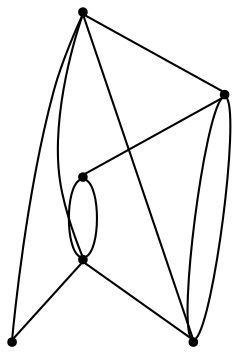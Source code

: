 graph {
  node [shape=point,comment="{\"directed\":false,\"doi\":\"10.1007/978-3-642-18469-7_2\",\"figure\":\"4\"}"]

  v0 [pos="884.7426139670848,779.4285111346206"]
  v1 [pos="877.9787236290151,663.3724271964032"]
  v2 [pos="850.8271434005461,824.3856636268156"]
  v3 [pos="797.54983869042,905.3652208459578"]
  v4 [pos="776.699298365688,552.3088622519365"]
  v5 [pos="776.7827183436109,923.7806867008629"]

  v0 -- v4 [id="-1",pos="884.7426139670848,779.4285111346206 885.6683784665493,778.0366238260958 886.5983425987696,776.6488697660087 888.024499704172,775.6862679990734 889.4506568095742,774.7277358921382 891.3772701517136,774.2026861636677 892.4156611659936,773.1983703817298 893.4581881822302,772.1981878482295 893.6124292398082,770.722936098137 893.2663413222477,769.4060831458669 892.920189773888,768.0850333567215 892.0737092503897,766.9265156138364 892.1279226914196,765.6596431734444 892.186272134406,764.3927707330524 893.1495788054756,763.021740432029 893.1871209770808,761.7173508135096 893.2287991506425,760.4129611949903 892.3405768227832,759.1752758474126 892.4782102417358,757.6458467485667 892.6116440279327,756.1164812381583 893.7667339281855,754.2995052249194 894.1921058217122,752.740889033259 894.6132780824831,751.1865332669115 894.3046687057284,749.894606982143 894.7633831381046,747.4775468841789 895.2179615685242,745.0605503746523 896.4398001772751,741.5224897119303 897.0528192980285,739.7513609621318 897.661638786026,737.9802322123331 897.661638786026,737.9802322123331 897.661638786026,737.9802322123331 847.903944479287,641.9065604059942 847.903944479287,641.9065604059942 847.903944479287,641.9065604059942 776.699298365688,552.3088622519365 776.699298365688,552.3088622519365 776.699298365688,552.3088622519365"]
  v5 -- v4 [id="-3",pos="776.7827183436109,923.7806867008629 897.7450587639487,737.8510205073251 897.7450587639487,737.8510205073251 897.7450587639487,737.8510205073251 776.699298365688,552.3088622519365 776.699298365688,552.3088622519365 776.699298365688,552.3088622519365"]
  v3 -- v2 [id="-4",pos="797.54983869042,905.3652208459578 817.2660963862802,898.7391784811671 817.2660963862802,898.7391784811671 817.2660963862802,898.7391784811671 817.074313157097,861.8458029257279 817.074313157097,861.8458029257279 817.074313157097,861.8458029257279 819.292800975767,860.1913589587491 819.292800975767,860.1913589587491 819.292800975767,860.1913589587491 821.5029531597246,858.5369149917703 825.9315931623522,855.223893809375 828.3460638429613,852.7818434554719 830.7563985216137,850.3356598531309 831.1608995129599,848.7603834908446 832.787239113057,847.4435305385745 834.4135787131542,846.1224807494291 837.2700925567145,845.0597907818625 838.6754423907356,843.9971008142958 840.0765925920009,842.9344744351666 840.0265787837268,841.8717844676 841.2025395861602,840.9466362903545 842.38263639055,840.021488113109 844.7846354344903,839.2338817261846 846.2608699789658,838.3753742314432 847.741240525398,837.5210635735771 848.2917105704091,836.5959153963315 848.2166262271987,835.3082495368758 848.1416055147877,834.0247169258578 847.4410304141551,832.378603044192 847.9164161159558,830.9575286428528 848.3918018177566,829.5364542415138 850.0431483219908,828.3362860720634 850.8271434005461,824.3856636268156"]
  v3 -- v5 [id="-5",pos="797.54983869042,905.3652208459578 776.7827183436109,923.7806867008629 776.7827183436109,923.7806867008629 776.7827183436109,923.7806867008629"]
  v4 -- v2 [id="-6",pos="776.699298365688,552.3088622519365 882.5908748569129,631.5507382394071 882.5908748569129,631.5507382394071 882.5908748569129,631.5507382394071 897.661638786026,737.9760353754579 897.661638786026,737.9760353754579 897.661638786026,737.9760353754579 881.99872663834,770.2811872227968 881.99872663834,770.2811872227968 881.99872663834,770.2811872227968 857.3700439725397,799.9109191505929 857.3700439725397,799.9109191505929 857.3700439725397,799.9109191505929 857.0781058652099,801.3653138931842 857.0781058652099,801.3653138931842 857.0781058652099,801.3653138931842 856.7820317559234,802.8197086357753 856.1940831701064,805.72436487252 855.5518575124602,807.708006180457 854.9054958528574,809.6916474883939 854.2049207522248,810.7543374559606 854.0798226007403,811.7836434938376 853.9547244492559,812.808816283277 854.4051032469196,813.8048019799019 853.8046193936344,815.0883345909199 853.1999359075934,816.3760640388132 851.5485894033592,817.9512768126621 850.8771572088201,819.5474101824497 850.2057886450804,821.1476132122375 850.5185340237915,822.7645400010889 850.8271434005461,824.3856636268156"]
  v0 -- v3 [id="-7",pos="884.7426139670848,779.4285111346206 857.3700439725397,799.9109191505929 857.3700439725397,799.9109191505929 857.3700439725397,799.9109191505929 857.561827201723,836.8042947060321 857.561827201723,836.8042947060321 857.561827201723,836.8042947060321 817.0784491590535,861.8458029257279 817.0784491590535,861.8458029257279 817.0784491590535,861.8458029257279 816.6822838024196,862.8459854592281 816.6822838024196,862.8459854592281 816.6822838024196,862.8459854592281 816.2903180785416,863.8503012411661 815.5021869980299,865.8547995566043 815.2644623317298,867.1049482379328 815.026801296229,868.3551605076988 815.3312110402278,868.8594168171054 815.1769063518506,869.4886879946448 815.026801296229,870.122092420622 814.4054465407634,870.8889053884826 814.0801658945841,871.388964861014 813.7507492464482,871.8890879219829 813.713207074843,872.1265907360603 813.9133895695379,872.4725118360819 814.1177080661893,872.8142360992284 814.5555515963848,873.2684483083194 814.3345618303088,874.0977687102464 814.1177080661893,874.9228922752982 813.2336217402865,876.1272572816238 813.0126319742104,877.3316222879492 812.7957782100909,878.5359872942748 813.2336217402865,879.7403523006004 812.8499916511207,881.0613385013082 812.4663615619551,882.3782550420159 811.2528585879165,883.807659528668 811.0902182648268,885.27451760501 810.9233783089813,886.7456361066648 811.8032650021283,888.2500113611342 812.0785318400336,889.5294107237144 812.3537350471395,890.8087464978572 812.0243183990037,891.8631063801108 812.0243183990037,893.0340874567468 812.0243183990037,894.1968020365072 812.3537350471395,895.4803346475252 811.9158915169439,896.1929702666324 811.4738483539926,896.9097391341774 810.2645450127098,897.0597442582492 809.601448452883,897.701542357977 808.9426151566115,898.3391436208295 808.8341882745517,899.4684742709004 807.895888507619,900.2602774947001 806.9617883734422,901.0520807184997 805.2020149871483,901.5021596791529 804.101074897126,902.2189285466978 803.000198437903,902.9315005773676 802.5581552749516,903.9108261033665 797.54983869042,905.3652208459578"]
  v4 -- v1 [id="-8",pos="776.699298365688,552.3088622519365 779.1971890242198,554.6675481642719 781.690943680795,557.0262340766075 784.5224506202184,559.2890922136244 787.3497579268859,561.5478171022036 790.5148811472009,563.7106506270267 792.9293518278099,566.5110854147024 795.3480221411747,569.311520202378 797.0243755495459,572.7454230044684 799.5348014755457,575.0374682342997 802.0452274015456,577.329513464131 805.3937982163314,578.4713710363901 808.55478543469,581.3343132581322 811.7157090222491,584.2014523167495 814.6931213845381,588.7813459395368 817.9500002174882,591.8318104634782 821.2026794176824,594.8864718242947 824.7389610904942,596.4159009231407 827.8998846780534,599.5330697180237 831.0608082656125,602.6501749244693 833.8506370314741,607.3592802522646 836.5487101847007,610.2222860624443 839.2467197071279,613.0852282841863 841.8489012457629,614.1020709883127 843.8046574939958,616.8358015050466 845.7562777402723,619.5737288586558 847.0573366941901,624.0286076133103 850.5018627543668,627.4625104154006 853.9380531798312,630.9005464659289 859.5217830827116,633.3176065638929 862.3116118485733,635.4179326546497 865.101440614435,637.5141254969687 865.101440614435,639.2977175805181 866.4024995683528,640.8854572765551 867.7035585222707,642.4773938094676 870.3098760628621,643.8776112033054 871.1438849496915,646.2321638672031 871.9820934692767,648.5867165311007 871.0521929678558,651.8956044650583 871.898673491354,654.9085518108723 872.7410816436951,657.9256959935616 875.3598708209554,660.65116001342 877.9787236290151,663.3724271964032"]
  v3 -- v2 [id="-13",pos="797.54983869042,905.3652208459578 801.4114010094111,894.1509547730668 801.4114010094111,894.1509547730668 801.4114010094111,894.1509547730668 817.074313157097,861.8458029257279 817.074313157097,861.8458029257279 817.074313157097,861.8458029257279 841.7071318248538,832.2160709979319 841.7071318248538,832.2160709979319 841.7071318248538,832.2160709979319 850.8271434005461,824.3856636268156 850.8271434005461,824.3856636268156 850.8271434005461,824.3856636268156"]
  v5 -- v4 [id="-16",pos="776.7827183436109,923.7806867008629 776.699298365688,552.3088622519365 776.699298365688,552.3088622519365 776.699298365688,552.3088622519365"]
  v0 -- v1 [id="-18",pos="884.7426139670848,779.4285111346206 897.8534856460085,774.8694109308971 897.8534856460085,774.8694109308971 897.8534856460085,774.8694109308971 897.661638786026,737.9760353754579 897.661638786026,737.9760353754579 897.661638786026,737.9760353754579 896.6774612127757,734.9546307674559 896.6774612127757,734.9546307674559 896.6774612127757,734.9546307674559 895.6057276596463,732.0625014528995 893.4665238169425,726.2699127384736 892.5824374910397,721.8484179135088 891.698351165137,717.4268595001064 892.0695096176338,714.3721981392898 890.676695051081,710.9383589256369 889.2796808517721,707.5002592866713 886.1187572642131,703.6829817948693 885.097101150157,700.0574234421418 884.0712454033451,696.4318650894145 885.188856762792,692.9938290388862 884.2588926305717,689.305699663655 883.3289921291507,685.6134370399858 880.3515161360624,681.671144680051 879.4215520038421,678.4248277685974 878.4916515024211,675.1784472687062 879.6091992310687,672.6363723026093 879.7092904784162,670.2443024605843 879.8093817257636,667.8522962069967 878.8961524937673,665.6102314890436 877.9787236290151,663.3724271964032"]
  v0 -- v2 [id="-20",pos="884.7426139670848,779.4285111346206 882.5074548789902,780.0202651340327 880.2680961581397,780.6162159703201 879.150548429492,781.3371180863028 878.0287374372891,782.0622806275983 878.0287374372891,782.9123944485891 877.3156906999877,783.5416656261286 876.6067799646427,784.170936803668 875.1805592284411,784.575168500881 874.3382147068994,785.325257709678 873.4916705526018,786.0754105069125 873.2248029802082,787.1714208157313 872.3657235584425,787.8382091713981 871.506707767476,788.5091307755027 870.0555437579367,788.7508304264553 867.4575618520576,790.6928213078272 864.8595799461784,792.634812189199 861.1147801439595,796.2770307125525 859.2424438736492,798.0940067257915 857.3700439725397,799.9151159874682 857.3700439725397,799.9151159874682 857.3700439725397,799.9151159874682 850.8271434005461,824.3856636268156 850.8271434005461,824.3856636268156 850.8271434005461,824.3856636268156"]
}